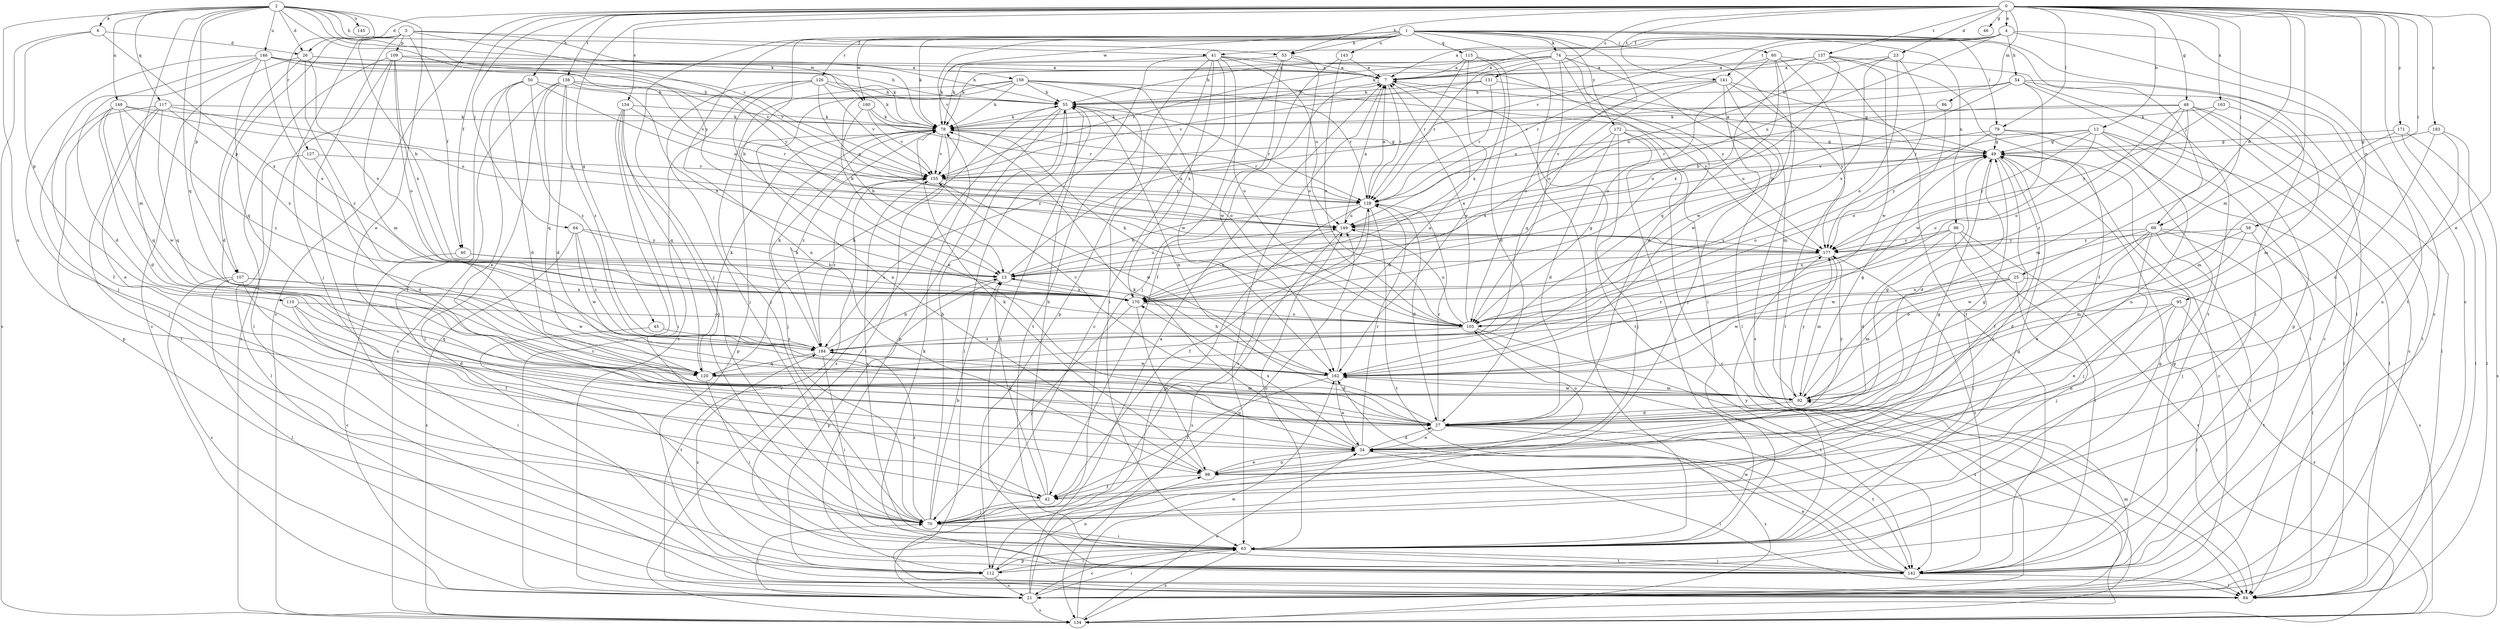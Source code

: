 strict digraph  {
0;
1;
2;
3;
4;
6;
7;
12;
13;
21;
23;
25;
26;
27;
34;
40;
41;
42;
45;
46;
48;
49;
50;
53;
54;
55;
58;
60;
63;
64;
69;
70;
74;
78;
79;
84;
86;
92;
95;
96;
98;
105;
107;
109;
110;
112;
115;
117;
120;
126;
127;
128;
131;
134;
137;
138;
141;
142;
143;
145;
146;
148;
149;
154;
155;
158;
160;
162;
163;
170;
171;
172;
177;
183;
184;
0 -> 4  [label=a];
0 -> 12  [label=b];
0 -> 21  [label=c];
0 -> 23  [label=d];
0 -> 25  [label=d];
0 -> 26  [label=d];
0 -> 34  [label=e];
0 -> 40  [label=f];
0 -> 45  [label=g];
0 -> 46  [label=g];
0 -> 48  [label=g];
0 -> 50  [label=h];
0 -> 53  [label=h];
0 -> 58  [label=i];
0 -> 64  [label=j];
0 -> 69  [label=j];
0 -> 79  [label=l];
0 -> 86  [label=m];
0 -> 92  [label=m];
0 -> 95  [label=n];
0 -> 131  [label=s];
0 -> 134  [label=s];
0 -> 137  [label=t];
0 -> 138  [label=t];
0 -> 141  [label=t];
0 -> 154  [label=v];
0 -> 163  [label=x];
0 -> 171  [label=y];
0 -> 183  [label=z];
1 -> 13  [label=b];
1 -> 53  [label=h];
1 -> 60  [label=i];
1 -> 63  [label=i];
1 -> 69  [label=j];
1 -> 70  [label=j];
1 -> 74  [label=k];
1 -> 78  [label=k];
1 -> 79  [label=l];
1 -> 84  [label=l];
1 -> 96  [label=n];
1 -> 98  [label=n];
1 -> 105  [label=o];
1 -> 115  [label=q];
1 -> 126  [label=r];
1 -> 143  [label=u];
1 -> 155  [label=v];
1 -> 158  [label=w];
1 -> 160  [label=w];
1 -> 172  [label=y];
2 -> 6  [label=a];
2 -> 26  [label=d];
2 -> 34  [label=e];
2 -> 53  [label=h];
2 -> 78  [label=k];
2 -> 92  [label=m];
2 -> 98  [label=n];
2 -> 107  [label=p];
2 -> 117  [label=q];
2 -> 120  [label=q];
2 -> 127  [label=r];
2 -> 145  [label=u];
2 -> 146  [label=u];
2 -> 148  [label=u];
2 -> 155  [label=v];
2 -> 177  [label=y];
3 -> 13  [label=b];
3 -> 40  [label=f];
3 -> 41  [label=f];
3 -> 70  [label=j];
3 -> 84  [label=l];
3 -> 107  [label=p];
3 -> 109  [label=p];
3 -> 160  [label=w];
3 -> 177  [label=y];
4 -> 7  [label=a];
4 -> 21  [label=c];
4 -> 41  [label=f];
4 -> 54  [label=h];
4 -> 78  [label=k];
4 -> 141  [label=t];
4 -> 142  [label=t];
4 -> 149  [label=u];
4 -> 155  [label=v];
6 -> 26  [label=d];
6 -> 110  [label=p];
6 -> 134  [label=s];
6 -> 170  [label=x];
7 -> 55  [label=h];
7 -> 63  [label=i];
7 -> 128  [label=r];
7 -> 142  [label=t];
12 -> 49  [label=g];
12 -> 63  [label=i];
12 -> 84  [label=l];
12 -> 98  [label=n];
12 -> 105  [label=o];
12 -> 149  [label=u];
12 -> 155  [label=v];
12 -> 177  [label=y];
13 -> 7  [label=a];
13 -> 112  [label=p];
13 -> 149  [label=u];
13 -> 170  [label=x];
21 -> 7  [label=a];
21 -> 63  [label=i];
21 -> 70  [label=j];
21 -> 92  [label=m];
21 -> 134  [label=s];
21 -> 149  [label=u];
21 -> 155  [label=v];
23 -> 7  [label=a];
23 -> 105  [label=o];
23 -> 149  [label=u];
23 -> 170  [label=x];
23 -> 177  [label=y];
25 -> 70  [label=j];
25 -> 92  [label=m];
25 -> 142  [label=t];
25 -> 162  [label=w];
25 -> 170  [label=x];
26 -> 7  [label=a];
26 -> 21  [label=c];
26 -> 27  [label=d];
26 -> 55  [label=h];
26 -> 170  [label=x];
26 -> 184  [label=z];
27 -> 34  [label=e];
27 -> 49  [label=g];
27 -> 55  [label=h];
27 -> 128  [label=r];
27 -> 134  [label=s];
27 -> 142  [label=t];
27 -> 177  [label=y];
34 -> 27  [label=d];
34 -> 49  [label=g];
34 -> 78  [label=k];
34 -> 84  [label=l];
34 -> 98  [label=n];
34 -> 105  [label=o];
34 -> 128  [label=r];
34 -> 170  [label=x];
40 -> 13  [label=b];
40 -> 21  [label=c];
40 -> 170  [label=x];
41 -> 7  [label=a];
41 -> 21  [label=c];
41 -> 63  [label=i];
41 -> 78  [label=k];
41 -> 105  [label=o];
41 -> 112  [label=p];
41 -> 149  [label=u];
41 -> 170  [label=x];
41 -> 177  [label=y];
41 -> 184  [label=z];
42 -> 13  [label=b];
42 -> 55  [label=h];
42 -> 70  [label=j];
45 -> 142  [label=t];
45 -> 184  [label=z];
48 -> 21  [label=c];
48 -> 78  [label=k];
48 -> 84  [label=l];
48 -> 92  [label=m];
48 -> 105  [label=o];
48 -> 128  [label=r];
48 -> 142  [label=t];
48 -> 184  [label=z];
49 -> 7  [label=a];
49 -> 21  [label=c];
49 -> 27  [label=d];
49 -> 42  [label=f];
49 -> 70  [label=j];
49 -> 105  [label=o];
49 -> 155  [label=v];
50 -> 27  [label=d];
50 -> 34  [label=e];
50 -> 42  [label=f];
50 -> 55  [label=h];
50 -> 149  [label=u];
50 -> 184  [label=z];
53 -> 7  [label=a];
53 -> 70  [label=j];
53 -> 78  [label=k];
53 -> 105  [label=o];
53 -> 162  [label=w];
54 -> 13  [label=b];
54 -> 21  [label=c];
54 -> 55  [label=h];
54 -> 63  [label=i];
54 -> 112  [label=p];
54 -> 155  [label=v];
54 -> 162  [label=w];
55 -> 78  [label=k];
55 -> 84  [label=l];
55 -> 105  [label=o];
55 -> 112  [label=p];
55 -> 128  [label=r];
55 -> 134  [label=s];
58 -> 70  [label=j];
58 -> 92  [label=m];
58 -> 162  [label=w];
58 -> 177  [label=y];
60 -> 7  [label=a];
60 -> 84  [label=l];
60 -> 105  [label=o];
60 -> 120  [label=q];
60 -> 142  [label=t];
60 -> 162  [label=w];
63 -> 21  [label=c];
63 -> 49  [label=g];
63 -> 112  [label=p];
63 -> 134  [label=s];
63 -> 142  [label=t];
63 -> 149  [label=u];
63 -> 155  [label=v];
63 -> 177  [label=y];
64 -> 13  [label=b];
64 -> 134  [label=s];
64 -> 162  [label=w];
64 -> 177  [label=y];
64 -> 184  [label=z];
69 -> 27  [label=d];
69 -> 34  [label=e];
69 -> 70  [label=j];
69 -> 84  [label=l];
69 -> 134  [label=s];
69 -> 142  [label=t];
69 -> 162  [label=w];
69 -> 177  [label=y];
70 -> 13  [label=b];
70 -> 55  [label=h];
70 -> 63  [label=i];
70 -> 128  [label=r];
70 -> 184  [label=z];
74 -> 7  [label=a];
74 -> 27  [label=d];
74 -> 55  [label=h];
74 -> 63  [label=i];
74 -> 78  [label=k];
74 -> 84  [label=l];
74 -> 105  [label=o];
74 -> 128  [label=r];
74 -> 134  [label=s];
74 -> 155  [label=v];
78 -> 49  [label=g];
78 -> 70  [label=j];
78 -> 112  [label=p];
78 -> 128  [label=r];
78 -> 142  [label=t];
78 -> 155  [label=v];
78 -> 184  [label=z];
79 -> 49  [label=g];
79 -> 63  [label=i];
79 -> 84  [label=l];
79 -> 149  [label=u];
79 -> 177  [label=y];
86 -> 78  [label=k];
86 -> 105  [label=o];
92 -> 27  [label=d];
92 -> 49  [label=g];
92 -> 162  [label=w];
92 -> 177  [label=y];
95 -> 34  [label=e];
95 -> 84  [label=l];
95 -> 98  [label=n];
95 -> 105  [label=o];
95 -> 134  [label=s];
96 -> 27  [label=d];
96 -> 63  [label=i];
96 -> 134  [label=s];
96 -> 142  [label=t];
96 -> 170  [label=x];
96 -> 177  [label=y];
98 -> 34  [label=e];
98 -> 42  [label=f];
98 -> 49  [label=g];
98 -> 78  [label=k];
105 -> 7  [label=a];
105 -> 78  [label=k];
105 -> 134  [label=s];
105 -> 142  [label=t];
105 -> 149  [label=u];
105 -> 184  [label=z];
107 -> 21  [label=c];
107 -> 42  [label=f];
107 -> 84  [label=l];
107 -> 162  [label=w];
107 -> 170  [label=x];
109 -> 7  [label=a];
109 -> 84  [label=l];
109 -> 92  [label=m];
109 -> 105  [label=o];
109 -> 134  [label=s];
109 -> 155  [label=v];
109 -> 170  [label=x];
110 -> 27  [label=d];
110 -> 63  [label=i];
110 -> 105  [label=o];
110 -> 120  [label=q];
112 -> 21  [label=c];
112 -> 49  [label=g];
112 -> 63  [label=i];
112 -> 98  [label=n];
112 -> 184  [label=z];
115 -> 7  [label=a];
115 -> 27  [label=d];
115 -> 128  [label=r];
115 -> 162  [label=w];
115 -> 170  [label=x];
117 -> 34  [label=e];
117 -> 78  [label=k];
117 -> 112  [label=p];
117 -> 120  [label=q];
117 -> 142  [label=t];
117 -> 149  [label=u];
117 -> 170  [label=x];
120 -> 55  [label=h];
120 -> 63  [label=i];
120 -> 78  [label=k];
120 -> 92  [label=m];
126 -> 21  [label=c];
126 -> 34  [label=e];
126 -> 55  [label=h];
126 -> 70  [label=j];
126 -> 78  [label=k];
126 -> 149  [label=u];
126 -> 155  [label=v];
127 -> 27  [label=d];
127 -> 84  [label=l];
127 -> 155  [label=v];
128 -> 7  [label=a];
128 -> 13  [label=b];
128 -> 27  [label=d];
128 -> 42  [label=f];
128 -> 112  [label=p];
128 -> 142  [label=t];
128 -> 149  [label=u];
131 -> 55  [label=h];
131 -> 128  [label=r];
131 -> 155  [label=v];
131 -> 162  [label=w];
134 -> 34  [label=e];
134 -> 162  [label=w];
137 -> 7  [label=a];
137 -> 13  [label=b];
137 -> 42  [label=f];
137 -> 128  [label=r];
137 -> 142  [label=t];
137 -> 162  [label=w];
137 -> 170  [label=x];
138 -> 27  [label=d];
138 -> 55  [label=h];
138 -> 84  [label=l];
138 -> 120  [label=q];
138 -> 134  [label=s];
138 -> 155  [label=v];
138 -> 170  [label=x];
138 -> 184  [label=z];
141 -> 49  [label=g];
141 -> 55  [label=h];
141 -> 70  [label=j];
141 -> 92  [label=m];
141 -> 120  [label=q];
141 -> 149  [label=u];
141 -> 177  [label=y];
142 -> 34  [label=e];
142 -> 49  [label=g];
142 -> 55  [label=h];
142 -> 63  [label=i];
142 -> 78  [label=k];
142 -> 84  [label=l];
142 -> 162  [label=w];
143 -> 7  [label=a];
143 -> 42  [label=f];
143 -> 105  [label=o];
146 -> 7  [label=a];
146 -> 27  [label=d];
146 -> 42  [label=f];
146 -> 55  [label=h];
146 -> 70  [label=j];
146 -> 78  [label=k];
146 -> 120  [label=q];
146 -> 155  [label=v];
146 -> 170  [label=x];
148 -> 27  [label=d];
148 -> 70  [label=j];
148 -> 78  [label=k];
148 -> 120  [label=q];
148 -> 149  [label=u];
148 -> 162  [label=w];
148 -> 184  [label=z];
149 -> 7  [label=a];
149 -> 134  [label=s];
149 -> 170  [label=x];
149 -> 177  [label=y];
154 -> 21  [label=c];
154 -> 63  [label=i];
154 -> 70  [label=j];
154 -> 78  [label=k];
154 -> 120  [label=q];
154 -> 128  [label=r];
155 -> 128  [label=r];
155 -> 162  [label=w];
155 -> 184  [label=z];
158 -> 13  [label=b];
158 -> 55  [label=h];
158 -> 70  [label=j];
158 -> 78  [label=k];
158 -> 98  [label=n];
158 -> 128  [label=r];
158 -> 142  [label=t];
158 -> 162  [label=w];
158 -> 177  [label=y];
160 -> 13  [label=b];
160 -> 78  [label=k];
160 -> 128  [label=r];
160 -> 155  [label=v];
162 -> 7  [label=a];
162 -> 13  [label=b];
162 -> 34  [label=e];
162 -> 42  [label=f];
162 -> 92  [label=m];
162 -> 155  [label=v];
163 -> 78  [label=k];
163 -> 92  [label=m];
163 -> 177  [label=y];
170 -> 49  [label=g];
170 -> 70  [label=j];
170 -> 98  [label=n];
170 -> 105  [label=o];
171 -> 49  [label=g];
171 -> 84  [label=l];
171 -> 92  [label=m];
171 -> 134  [label=s];
172 -> 21  [label=c];
172 -> 27  [label=d];
172 -> 49  [label=g];
172 -> 63  [label=i];
172 -> 70  [label=j];
172 -> 170  [label=x];
177 -> 13  [label=b];
177 -> 92  [label=m];
177 -> 142  [label=t];
177 -> 184  [label=z];
183 -> 27  [label=d];
183 -> 49  [label=g];
183 -> 84  [label=l];
183 -> 98  [label=n];
184 -> 13  [label=b];
184 -> 27  [label=d];
184 -> 63  [label=i];
184 -> 78  [label=k];
184 -> 120  [label=q];
184 -> 162  [label=w];
}
